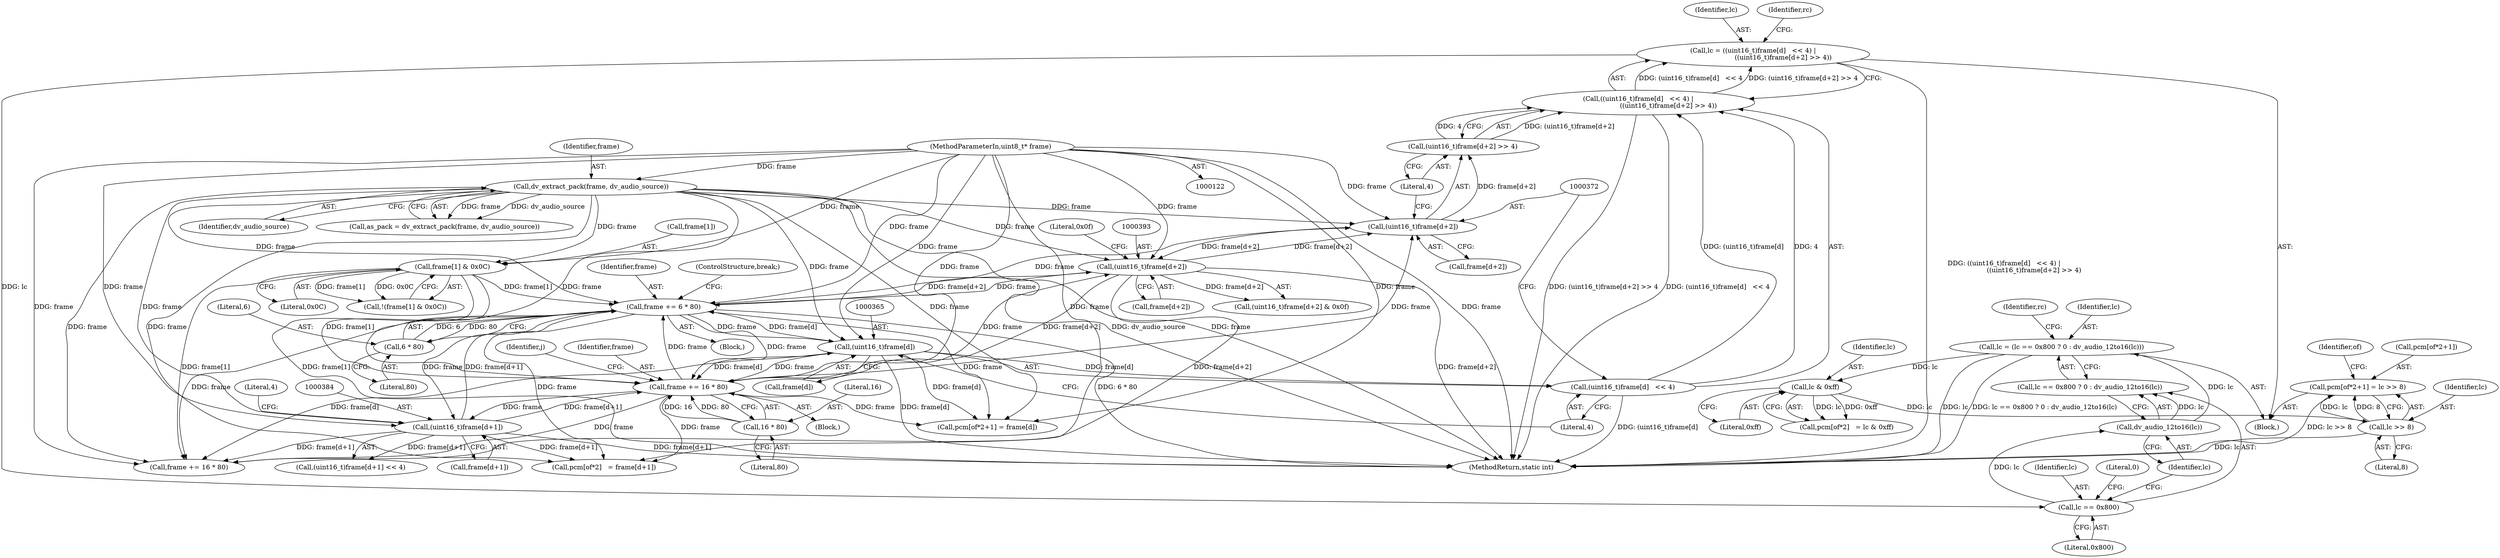 digraph "0_libav_2d1c0dea5f6b91bec7f5fa53ec050913d851e366@array" {
"1000455" [label="(Call,pcm[of*2+1] = lc >> 8)"];
"1000463" [label="(Call,lc >> 8)"];
"1000452" [label="(Call,lc & 0xff)"];
"1000400" [label="(Call,lc = (lc == 0x800 ? 0 : dv_audio_12to16(lc)))"];
"1000407" [label="(Call,dv_audio_12to16(lc))"];
"1000403" [label="(Call,lc == 0x800)"];
"1000360" [label="(Call,lc = ((uint16_t)frame[d]   << 4) |\n                             ((uint16_t)frame[d+2] >> 4))"];
"1000362" [label="(Call,((uint16_t)frame[d]   << 4) |\n                             ((uint16_t)frame[d+2] >> 4))"];
"1000363" [label="(Call,(uint16_t)frame[d]   << 4)"];
"1000364" [label="(Call,(uint16_t)frame[d])"];
"1000251" [label="(Call,frame += 6 * 80)"];
"1000253" [label="(Call,6 * 80)"];
"1000392" [label="(Call,(uint16_t)frame[d+2])"];
"1000371" [label="(Call,(uint16_t)frame[d+2])"];
"1000144" [label="(Call,dv_extract_pack(frame, dv_audio_source))"];
"1000123" [label="(MethodParameterIn,uint8_t* frame)"];
"1000511" [label="(Call,frame += 16 * 80)"];
"1000513" [label="(Call,16 * 80)"];
"1000210" [label="(Call,frame[1] & 0x0C)"];
"1000383" [label="(Call,(uint16_t)frame[d+1])"];
"1000370" [label="(Call,(uint16_t)frame[d+2] >> 4)"];
"1000250" [label="(Block,)"];
"1000465" [label="(Literal,8)"];
"1000373" [label="(Call,frame[d+2])"];
"1000405" [label="(Literal,0x800)"];
"1000251" [label="(Call,frame += 6 * 80)"];
"1000513" [label="(Call,16 * 80)"];
"1000385" [label="(Call,frame[d+1])"];
"1000408" [label="(Identifier,lc)"];
"1000142" [label="(Call,as_pack = dv_extract_pack(frame, dv_audio_source))"];
"1000369" [label="(Literal,4)"];
"1000320" [label="(Call,pcm[of*2+1] = frame[d])"];
"1000210" [label="(Call,frame[1] & 0x0C)"];
"1000392" [label="(Call,(uint16_t)frame[d+2])"];
"1000407" [label="(Call,dv_audio_12to16(lc))"];
"1000364" [label="(Call,(uint16_t)frame[d])"];
"1000521" [label="(MethodReturn,static int)"];
"1000252" [label="(Identifier,frame)"];
"1000361" [label="(Identifier,lc)"];
"1000255" [label="(Literal,80)"];
"1000391" [label="(Call,(uint16_t)frame[d+2] & 0x0f)"];
"1000515" [label="(Literal,80)"];
"1000214" [label="(Literal,0x0C)"];
"1000402" [label="(Call,lc == 0x800 ? 0 : dv_audio_12to16(lc))"];
"1000265" [label="(Identifier,j)"];
"1000464" [label="(Identifier,lc)"];
"1000404" [label="(Identifier,lc)"];
"1000123" [label="(MethodParameterIn,uint8_t* frame)"];
"1000399" [label="(Literal,0x0f)"];
"1000256" [label="(ControlStructure,break;)"];
"1000266" [label="(Block,)"];
"1000400" [label="(Call,lc = (lc == 0x800 ? 0 : dv_audio_12to16(lc)))"];
"1000514" [label="(Literal,16)"];
"1000454" [label="(Literal,0xff)"];
"1000467" [label="(Identifier,of)"];
"1000516" [label="(Call,frame += 16 * 80)"];
"1000254" [label="(Literal,6)"];
"1000362" [label="(Call,((uint16_t)frame[d]   << 4) |\n                             ((uint16_t)frame[d+2] >> 4))"];
"1000359" [label="(Block,)"];
"1000446" [label="(Call,pcm[of*2]   = lc & 0xff)"];
"1000360" [label="(Call,lc = ((uint16_t)frame[d]   << 4) |\n                             ((uint16_t)frame[d+2] >> 4))"];
"1000453" [label="(Identifier,lc)"];
"1000370" [label="(Call,(uint16_t)frame[d+2] >> 4)"];
"1000363" [label="(Call,(uint16_t)frame[d]   << 4)"];
"1000211" [label="(Call,frame[1])"];
"1000383" [label="(Call,(uint16_t)frame[d+1])"];
"1000456" [label="(Call,pcm[of*2+1])"];
"1000253" [label="(Call,6 * 80)"];
"1000309" [label="(Call,pcm[of*2]   = frame[d+1])"];
"1000145" [label="(Identifier,frame)"];
"1000382" [label="(Call,(uint16_t)frame[d+1] << 4)"];
"1000401" [label="(Identifier,lc)"];
"1000371" [label="(Call,(uint16_t)frame[d+2])"];
"1000452" [label="(Call,lc & 0xff)"];
"1000390" [label="(Literal,4)"];
"1000378" [label="(Literal,4)"];
"1000366" [label="(Call,frame[d])"];
"1000144" [label="(Call,dv_extract_pack(frame, dv_audio_source))"];
"1000512" [label="(Identifier,frame)"];
"1000511" [label="(Call,frame += 16 * 80)"];
"1000380" [label="(Identifier,rc)"];
"1000146" [label="(Identifier,dv_audio_source)"];
"1000463" [label="(Call,lc >> 8)"];
"1000410" [label="(Identifier,rc)"];
"1000455" [label="(Call,pcm[of*2+1] = lc >> 8)"];
"1000406" [label="(Literal,0)"];
"1000209" [label="(Call,!(frame[1] & 0x0C))"];
"1000403" [label="(Call,lc == 0x800)"];
"1000394" [label="(Call,frame[d+2])"];
"1000455" -> "1000359"  [label="AST: "];
"1000455" -> "1000463"  [label="CFG: "];
"1000456" -> "1000455"  [label="AST: "];
"1000463" -> "1000455"  [label="AST: "];
"1000467" -> "1000455"  [label="CFG: "];
"1000455" -> "1000521"  [label="DDG: lc >> 8"];
"1000463" -> "1000455"  [label="DDG: lc"];
"1000463" -> "1000455"  [label="DDG: 8"];
"1000463" -> "1000465"  [label="CFG: "];
"1000464" -> "1000463"  [label="AST: "];
"1000465" -> "1000463"  [label="AST: "];
"1000463" -> "1000521"  [label="DDG: lc"];
"1000452" -> "1000463"  [label="DDG: lc"];
"1000452" -> "1000446"  [label="AST: "];
"1000452" -> "1000454"  [label="CFG: "];
"1000453" -> "1000452"  [label="AST: "];
"1000454" -> "1000452"  [label="AST: "];
"1000446" -> "1000452"  [label="CFG: "];
"1000452" -> "1000446"  [label="DDG: lc"];
"1000452" -> "1000446"  [label="DDG: 0xff"];
"1000400" -> "1000452"  [label="DDG: lc"];
"1000400" -> "1000359"  [label="AST: "];
"1000400" -> "1000402"  [label="CFG: "];
"1000401" -> "1000400"  [label="AST: "];
"1000402" -> "1000400"  [label="AST: "];
"1000410" -> "1000400"  [label="CFG: "];
"1000400" -> "1000521"  [label="DDG: lc"];
"1000400" -> "1000521"  [label="DDG: lc == 0x800 ? 0 : dv_audio_12to16(lc)"];
"1000407" -> "1000400"  [label="DDG: lc"];
"1000407" -> "1000402"  [label="AST: "];
"1000407" -> "1000408"  [label="CFG: "];
"1000408" -> "1000407"  [label="AST: "];
"1000402" -> "1000407"  [label="CFG: "];
"1000407" -> "1000402"  [label="DDG: lc"];
"1000403" -> "1000407"  [label="DDG: lc"];
"1000403" -> "1000402"  [label="AST: "];
"1000403" -> "1000405"  [label="CFG: "];
"1000404" -> "1000403"  [label="AST: "];
"1000405" -> "1000403"  [label="AST: "];
"1000406" -> "1000403"  [label="CFG: "];
"1000408" -> "1000403"  [label="CFG: "];
"1000360" -> "1000403"  [label="DDG: lc"];
"1000360" -> "1000359"  [label="AST: "];
"1000360" -> "1000362"  [label="CFG: "];
"1000361" -> "1000360"  [label="AST: "];
"1000362" -> "1000360"  [label="AST: "];
"1000380" -> "1000360"  [label="CFG: "];
"1000360" -> "1000521"  [label="DDG: ((uint16_t)frame[d]   << 4) |\n                             ((uint16_t)frame[d+2] >> 4)"];
"1000362" -> "1000360"  [label="DDG: (uint16_t)frame[d]   << 4"];
"1000362" -> "1000360"  [label="DDG: (uint16_t)frame[d+2] >> 4"];
"1000362" -> "1000370"  [label="CFG: "];
"1000363" -> "1000362"  [label="AST: "];
"1000370" -> "1000362"  [label="AST: "];
"1000362" -> "1000521"  [label="DDG: (uint16_t)frame[d+2] >> 4"];
"1000362" -> "1000521"  [label="DDG: (uint16_t)frame[d]   << 4"];
"1000363" -> "1000362"  [label="DDG: (uint16_t)frame[d]"];
"1000363" -> "1000362"  [label="DDG: 4"];
"1000370" -> "1000362"  [label="DDG: (uint16_t)frame[d+2]"];
"1000370" -> "1000362"  [label="DDG: 4"];
"1000363" -> "1000369"  [label="CFG: "];
"1000364" -> "1000363"  [label="AST: "];
"1000369" -> "1000363"  [label="AST: "];
"1000372" -> "1000363"  [label="CFG: "];
"1000363" -> "1000521"  [label="DDG: (uint16_t)frame[d]"];
"1000364" -> "1000363"  [label="DDG: frame[d]"];
"1000364" -> "1000366"  [label="CFG: "];
"1000365" -> "1000364"  [label="AST: "];
"1000366" -> "1000364"  [label="AST: "];
"1000369" -> "1000364"  [label="CFG: "];
"1000364" -> "1000521"  [label="DDG: frame[d]"];
"1000364" -> "1000251"  [label="DDG: frame[d]"];
"1000364" -> "1000320"  [label="DDG: frame[d]"];
"1000251" -> "1000364"  [label="DDG: frame"];
"1000144" -> "1000364"  [label="DDG: frame"];
"1000511" -> "1000364"  [label="DDG: frame"];
"1000123" -> "1000364"  [label="DDG: frame"];
"1000364" -> "1000511"  [label="DDG: frame[d]"];
"1000364" -> "1000516"  [label="DDG: frame[d]"];
"1000251" -> "1000250"  [label="AST: "];
"1000251" -> "1000253"  [label="CFG: "];
"1000252" -> "1000251"  [label="AST: "];
"1000253" -> "1000251"  [label="AST: "];
"1000256" -> "1000251"  [label="CFG: "];
"1000251" -> "1000521"  [label="DDG: 6 * 80"];
"1000253" -> "1000251"  [label="DDG: 6"];
"1000253" -> "1000251"  [label="DDG: 80"];
"1000392" -> "1000251"  [label="DDG: frame[d+2]"];
"1000210" -> "1000251"  [label="DDG: frame[1]"];
"1000383" -> "1000251"  [label="DDG: frame[d+1]"];
"1000144" -> "1000251"  [label="DDG: frame"];
"1000511" -> "1000251"  [label="DDG: frame"];
"1000123" -> "1000251"  [label="DDG: frame"];
"1000251" -> "1000309"  [label="DDG: frame"];
"1000251" -> "1000320"  [label="DDG: frame"];
"1000251" -> "1000371"  [label="DDG: frame"];
"1000251" -> "1000383"  [label="DDG: frame"];
"1000251" -> "1000392"  [label="DDG: frame"];
"1000251" -> "1000511"  [label="DDG: frame"];
"1000251" -> "1000516"  [label="DDG: frame"];
"1000253" -> "1000255"  [label="CFG: "];
"1000254" -> "1000253"  [label="AST: "];
"1000255" -> "1000253"  [label="AST: "];
"1000392" -> "1000391"  [label="AST: "];
"1000392" -> "1000394"  [label="CFG: "];
"1000393" -> "1000392"  [label="AST: "];
"1000394" -> "1000392"  [label="AST: "];
"1000399" -> "1000392"  [label="CFG: "];
"1000392" -> "1000521"  [label="DDG: frame[d+2]"];
"1000392" -> "1000371"  [label="DDG: frame[d+2]"];
"1000392" -> "1000391"  [label="DDG: frame[d+2]"];
"1000371" -> "1000392"  [label="DDG: frame[d+2]"];
"1000144" -> "1000392"  [label="DDG: frame"];
"1000511" -> "1000392"  [label="DDG: frame"];
"1000123" -> "1000392"  [label="DDG: frame"];
"1000392" -> "1000511"  [label="DDG: frame[d+2]"];
"1000392" -> "1000516"  [label="DDG: frame[d+2]"];
"1000371" -> "1000370"  [label="AST: "];
"1000371" -> "1000373"  [label="CFG: "];
"1000372" -> "1000371"  [label="AST: "];
"1000373" -> "1000371"  [label="AST: "];
"1000378" -> "1000371"  [label="CFG: "];
"1000371" -> "1000370"  [label="DDG: frame[d+2]"];
"1000144" -> "1000371"  [label="DDG: frame"];
"1000511" -> "1000371"  [label="DDG: frame"];
"1000123" -> "1000371"  [label="DDG: frame"];
"1000144" -> "1000142"  [label="AST: "];
"1000144" -> "1000146"  [label="CFG: "];
"1000145" -> "1000144"  [label="AST: "];
"1000146" -> "1000144"  [label="AST: "];
"1000142" -> "1000144"  [label="CFG: "];
"1000144" -> "1000521"  [label="DDG: frame"];
"1000144" -> "1000521"  [label="DDG: dv_audio_source"];
"1000144" -> "1000142"  [label="DDG: frame"];
"1000144" -> "1000142"  [label="DDG: dv_audio_source"];
"1000123" -> "1000144"  [label="DDG: frame"];
"1000144" -> "1000210"  [label="DDG: frame"];
"1000144" -> "1000309"  [label="DDG: frame"];
"1000144" -> "1000320"  [label="DDG: frame"];
"1000144" -> "1000383"  [label="DDG: frame"];
"1000144" -> "1000511"  [label="DDG: frame"];
"1000144" -> "1000516"  [label="DDG: frame"];
"1000123" -> "1000122"  [label="AST: "];
"1000123" -> "1000521"  [label="DDG: frame"];
"1000123" -> "1000210"  [label="DDG: frame"];
"1000123" -> "1000309"  [label="DDG: frame"];
"1000123" -> "1000320"  [label="DDG: frame"];
"1000123" -> "1000383"  [label="DDG: frame"];
"1000123" -> "1000511"  [label="DDG: frame"];
"1000123" -> "1000516"  [label="DDG: frame"];
"1000511" -> "1000266"  [label="AST: "];
"1000511" -> "1000513"  [label="CFG: "];
"1000512" -> "1000511"  [label="AST: "];
"1000513" -> "1000511"  [label="AST: "];
"1000265" -> "1000511"  [label="CFG: "];
"1000511" -> "1000309"  [label="DDG: frame"];
"1000511" -> "1000320"  [label="DDG: frame"];
"1000511" -> "1000383"  [label="DDG: frame"];
"1000513" -> "1000511"  [label="DDG: 16"];
"1000513" -> "1000511"  [label="DDG: 80"];
"1000210" -> "1000511"  [label="DDG: frame[1]"];
"1000383" -> "1000511"  [label="DDG: frame[d+1]"];
"1000511" -> "1000516"  [label="DDG: frame"];
"1000513" -> "1000515"  [label="CFG: "];
"1000514" -> "1000513"  [label="AST: "];
"1000515" -> "1000513"  [label="AST: "];
"1000210" -> "1000209"  [label="AST: "];
"1000210" -> "1000214"  [label="CFG: "];
"1000211" -> "1000210"  [label="AST: "];
"1000214" -> "1000210"  [label="AST: "];
"1000209" -> "1000210"  [label="CFG: "];
"1000210" -> "1000521"  [label="DDG: frame[1]"];
"1000210" -> "1000209"  [label="DDG: frame[1]"];
"1000210" -> "1000209"  [label="DDG: 0x0C"];
"1000210" -> "1000516"  [label="DDG: frame[1]"];
"1000383" -> "1000382"  [label="AST: "];
"1000383" -> "1000385"  [label="CFG: "];
"1000384" -> "1000383"  [label="AST: "];
"1000385" -> "1000383"  [label="AST: "];
"1000390" -> "1000383"  [label="CFG: "];
"1000383" -> "1000521"  [label="DDG: frame[d+1]"];
"1000383" -> "1000309"  [label="DDG: frame[d+1]"];
"1000383" -> "1000382"  [label="DDG: frame[d+1]"];
"1000383" -> "1000516"  [label="DDG: frame[d+1]"];
"1000370" -> "1000378"  [label="CFG: "];
"1000378" -> "1000370"  [label="AST: "];
}
